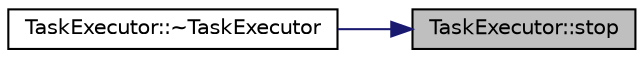 digraph "TaskExecutor::stop"
{
 // LATEX_PDF_SIZE
  edge [fontname="Helvetica",fontsize="10",labelfontname="Helvetica",labelfontsize="10"];
  node [fontname="Helvetica",fontsize="10",shape=record];
  rankdir="RL";
  Node1 [label="TaskExecutor::stop",height=0.2,width=0.4,color="black", fillcolor="grey75", style="filled", fontcolor="black",tooltip=" "];
  Node1 -> Node2 [dir="back",color="midnightblue",fontsize="10",style="solid",fontname="Helvetica"];
  Node2 [label="TaskExecutor::~TaskExecutor",height=0.2,width=0.4,color="black", fillcolor="white", style="filled",URL="$struct_task_executor.html#a1d3376235ea59e4f8c92b965b1b19fb4",tooltip=" "];
}
